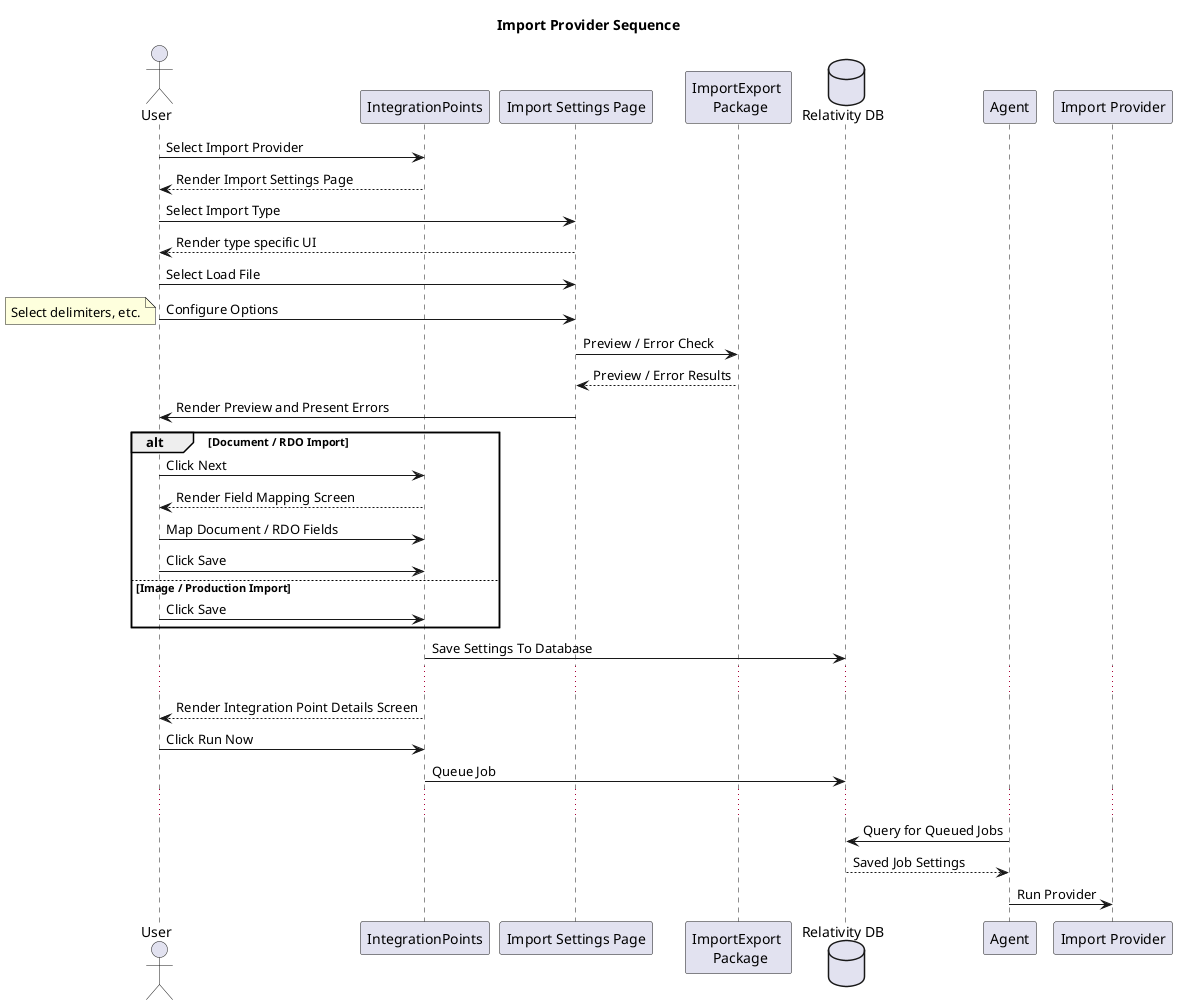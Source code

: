 @startuml
title Import Provider Sequence
actor User
participant IntegrationPoints
participant "Import Settings Page" as CustomPage
participant "ImportExport \n Package" as ImportExport
database "Relativity DB" as DB
participant Agent
participant "Import Provider" as ImportProvider
User -> IntegrationPoints : Select Import Provider
IntegrationPoints --> User : Render Import Settings Page
User -> CustomPage : Select Import Type
CustomPage --> User : Render type specific UI
User -> CustomPage: Select Load File
User -> CustomPage: Configure Options
note left: Select delimiters, etc.
CustomPage -> ImportExport : Preview / Error Check
ImportExport --> CustomPage : Preview / Error Results
CustomPage -> User : Render Preview and Present Errors
alt Document / RDO Import
    User -> IntegrationPoints : Click Next
    IntegrationPoints --> User : Render Field Mapping Screen
    User -> IntegrationPoints : Map Document / RDO Fields
    User -> IntegrationPoints : Click Save
else Image / Production Import
    User -> IntegrationPoints : Click Save
end
    IntegrationPoints -> DB : Save Settings To Database
    ...
    IntegrationPoints --> User : Render Integration Point Details Screen
User -> IntegrationPoints : Click Run Now
IntegrationPoints -> DB : Queue Job
...
Agent -> DB : Query for Queued Jobs
DB --> Agent: Saved Job Settings
Agent -> ImportProvider : Run Provider
@enduml